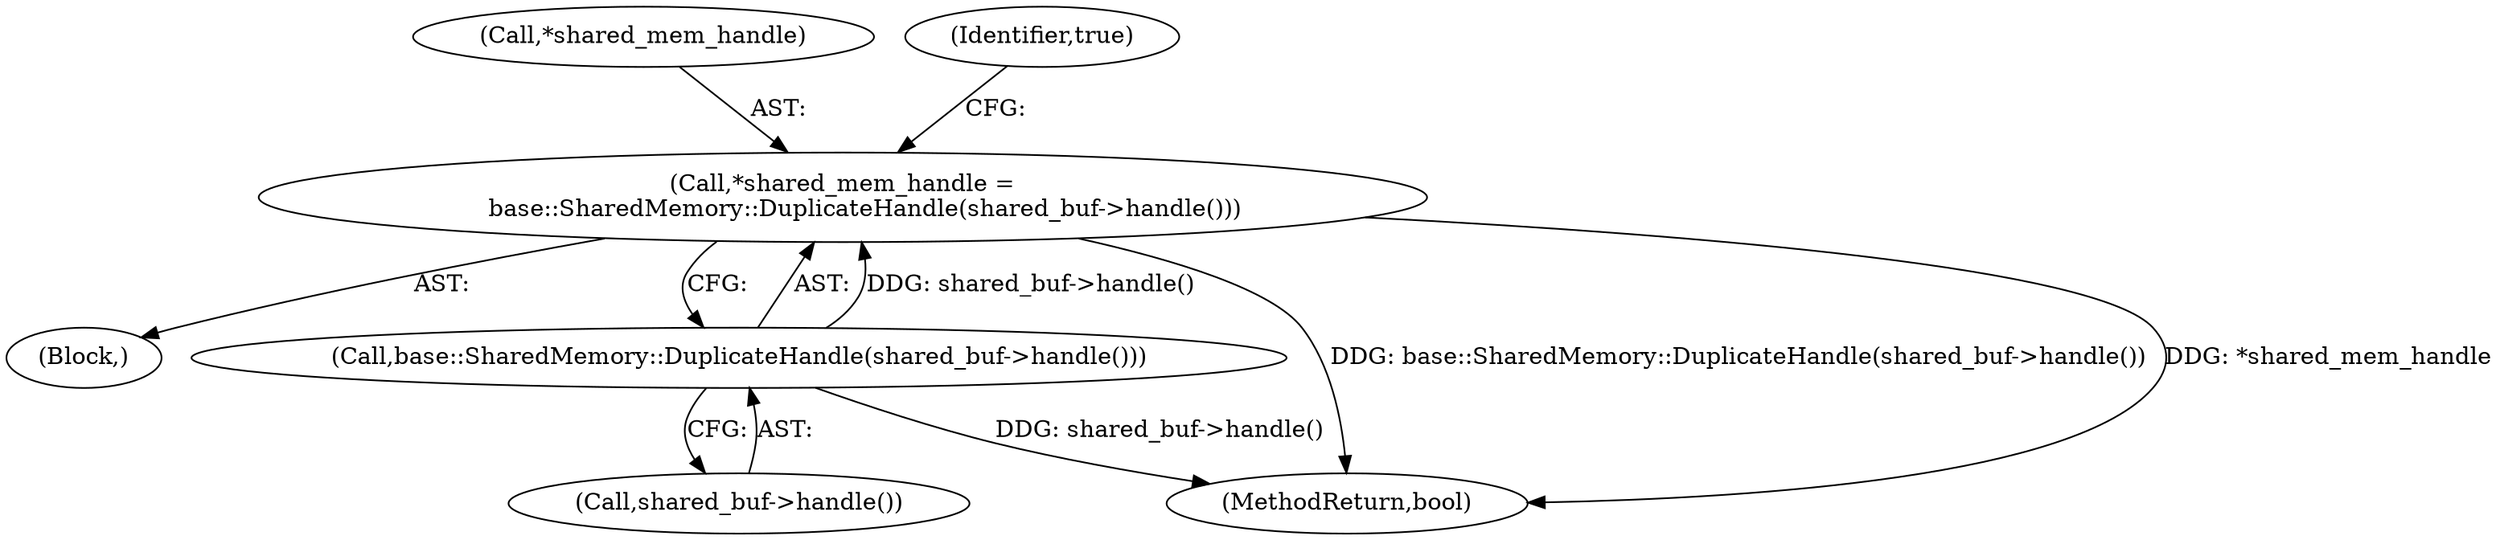 digraph "1_Chrome_673ce95d481ea9368c4d4d43ac756ba1d6d9e608_0@pointer" {
"1000139" [label="(Call,*shared_mem_handle =\n      base::SharedMemory::DuplicateHandle(shared_buf->handle()))"];
"1000142" [label="(Call,base::SharedMemory::DuplicateHandle(shared_buf->handle()))"];
"1000143" [label="(Call,shared_buf->handle())"];
"1000103" [label="(Block,)"];
"1000146" [label="(MethodReturn,bool)"];
"1000140" [label="(Call,*shared_mem_handle)"];
"1000142" [label="(Call,base::SharedMemory::DuplicateHandle(shared_buf->handle()))"];
"1000139" [label="(Call,*shared_mem_handle =\n      base::SharedMemory::DuplicateHandle(shared_buf->handle()))"];
"1000145" [label="(Identifier,true)"];
"1000139" -> "1000103"  [label="AST: "];
"1000139" -> "1000142"  [label="CFG: "];
"1000140" -> "1000139"  [label="AST: "];
"1000142" -> "1000139"  [label="AST: "];
"1000145" -> "1000139"  [label="CFG: "];
"1000139" -> "1000146"  [label="DDG: base::SharedMemory::DuplicateHandle(shared_buf->handle())"];
"1000139" -> "1000146"  [label="DDG: *shared_mem_handle"];
"1000142" -> "1000139"  [label="DDG: shared_buf->handle()"];
"1000142" -> "1000143"  [label="CFG: "];
"1000143" -> "1000142"  [label="AST: "];
"1000142" -> "1000146"  [label="DDG: shared_buf->handle()"];
}

